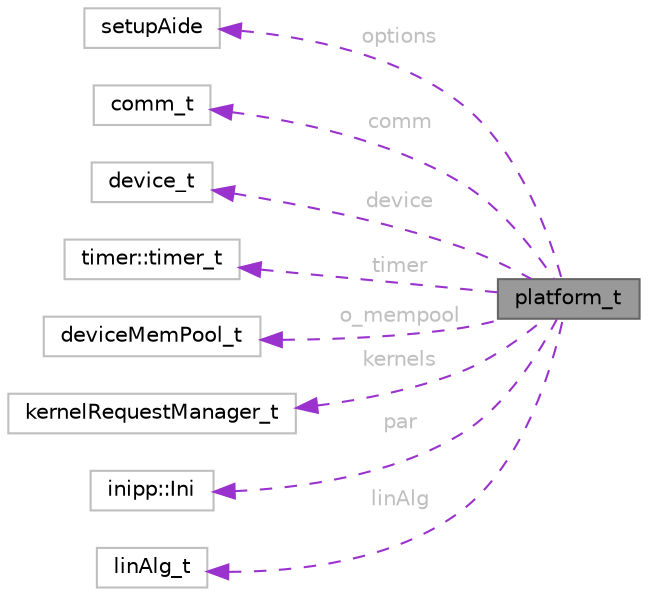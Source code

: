 digraph "platform_t"
{
 // LATEX_PDF_SIZE
  bgcolor="transparent";
  edge [fontname=Helvetica,fontsize=10,labelfontname=Helvetica,labelfontsize=10];
  node [fontname=Helvetica,fontsize=10,shape=box,height=0.2,width=0.4];
  rankdir="LR";
  Node1 [id="Node000001",label="platform_t",height=0.2,width=0.4,color="gray40", fillcolor="grey60", style="filled", fontcolor="black",tooltip=" "];
  Node2 -> Node1 [id="edge1_Node000001_Node000002",dir="back",color="darkorchid3",style="dashed",tooltip=" ",label=" options",fontcolor="grey" ];
  Node2 [id="Node000002",label="setupAide",height=0.2,width=0.4,color="grey75", fillcolor="white", style="filled",URL="$classsetupAide.html",tooltip=" "];
  Node3 -> Node1 [id="edge2_Node000001_Node000003",dir="back",color="darkorchid3",style="dashed",tooltip=" ",label=" comm",fontcolor="grey" ];
  Node3 [id="Node000003",label="comm_t",height=0.2,width=0.4,color="grey75", fillcolor="white", style="filled",URL="$classcomm__t.html",tooltip=" "];
  Node4 -> Node1 [id="edge3_Node000001_Node000004",dir="back",color="darkorchid3",style="dashed",tooltip=" ",label=" device",fontcolor="grey" ];
  Node4 [id="Node000004",label="device_t",height=0.2,width=0.4,color="grey75", fillcolor="white", style="filled",URL="$classdevice__t.html",tooltip=" "];
  Node5 -> Node1 [id="edge4_Node000001_Node000005",dir="back",color="darkorchid3",style="dashed",tooltip=" ",label=" timer",fontcolor="grey" ];
  Node5 [id="Node000005",label="timer::timer_t",height=0.2,width=0.4,color="grey75", fillcolor="white", style="filled",URL="$structtimer_1_1timer__t.html",tooltip=" "];
  Node6 -> Node1 [id="edge5_Node000001_Node000006",dir="back",color="darkorchid3",style="dashed",tooltip=" ",label=" o_mempool",fontcolor="grey" ];
  Node6 [id="Node000006",label="deviceMemPool_t",height=0.2,width=0.4,color="grey75", fillcolor="white", style="filled",URL="$structdeviceMemPool__t.html",tooltip=" "];
  Node7 -> Node1 [id="edge6_Node000001_Node000007",dir="back",color="darkorchid3",style="dashed",tooltip=" ",label=" kernels",fontcolor="grey" ];
  Node7 [id="Node000007",label="kernelRequestManager_t",height=0.2,width=0.4,color="grey75", fillcolor="white", style="filled",URL="$classkernelRequestManager__t.html",tooltip=" "];
  Node8 -> Node1 [id="edge7_Node000001_Node000008",dir="back",color="darkorchid3",style="dashed",tooltip=" ",label=" par",fontcolor="grey" ];
  Node8 [id="Node000008",label="inipp::Ini",height=0.2,width=0.4,color="grey75", fillcolor="white", style="filled",URL="$classinipp_1_1Ini.html",tooltip=" "];
  Node9 -> Node1 [id="edge8_Node000001_Node000009",dir="back",color="darkorchid3",style="dashed",tooltip=" ",label=" linAlg",fontcolor="grey" ];
  Node9 [id="Node000009",label="linAlg_t",height=0.2,width=0.4,color="grey75", fillcolor="white", style="filled",URL="$classlinAlg__t.html",tooltip=" "];
}
